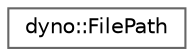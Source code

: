 digraph "Graphical Class Hierarchy"
{
 // LATEX_PDF_SIZE
  bgcolor="transparent";
  edge [fontname=Helvetica,fontsize=10,labelfontname=Helvetica,labelfontsize=10];
  node [fontname=Helvetica,fontsize=10,shape=box,height=0.2,width=0.4];
  rankdir="LR";
  Node0 [id="Node000000",label="dyno::FilePath",height=0.2,width=0.4,color="grey40", fillcolor="white", style="filled",URL="$classdyno_1_1_file_path.html",tooltip=" "];
}
